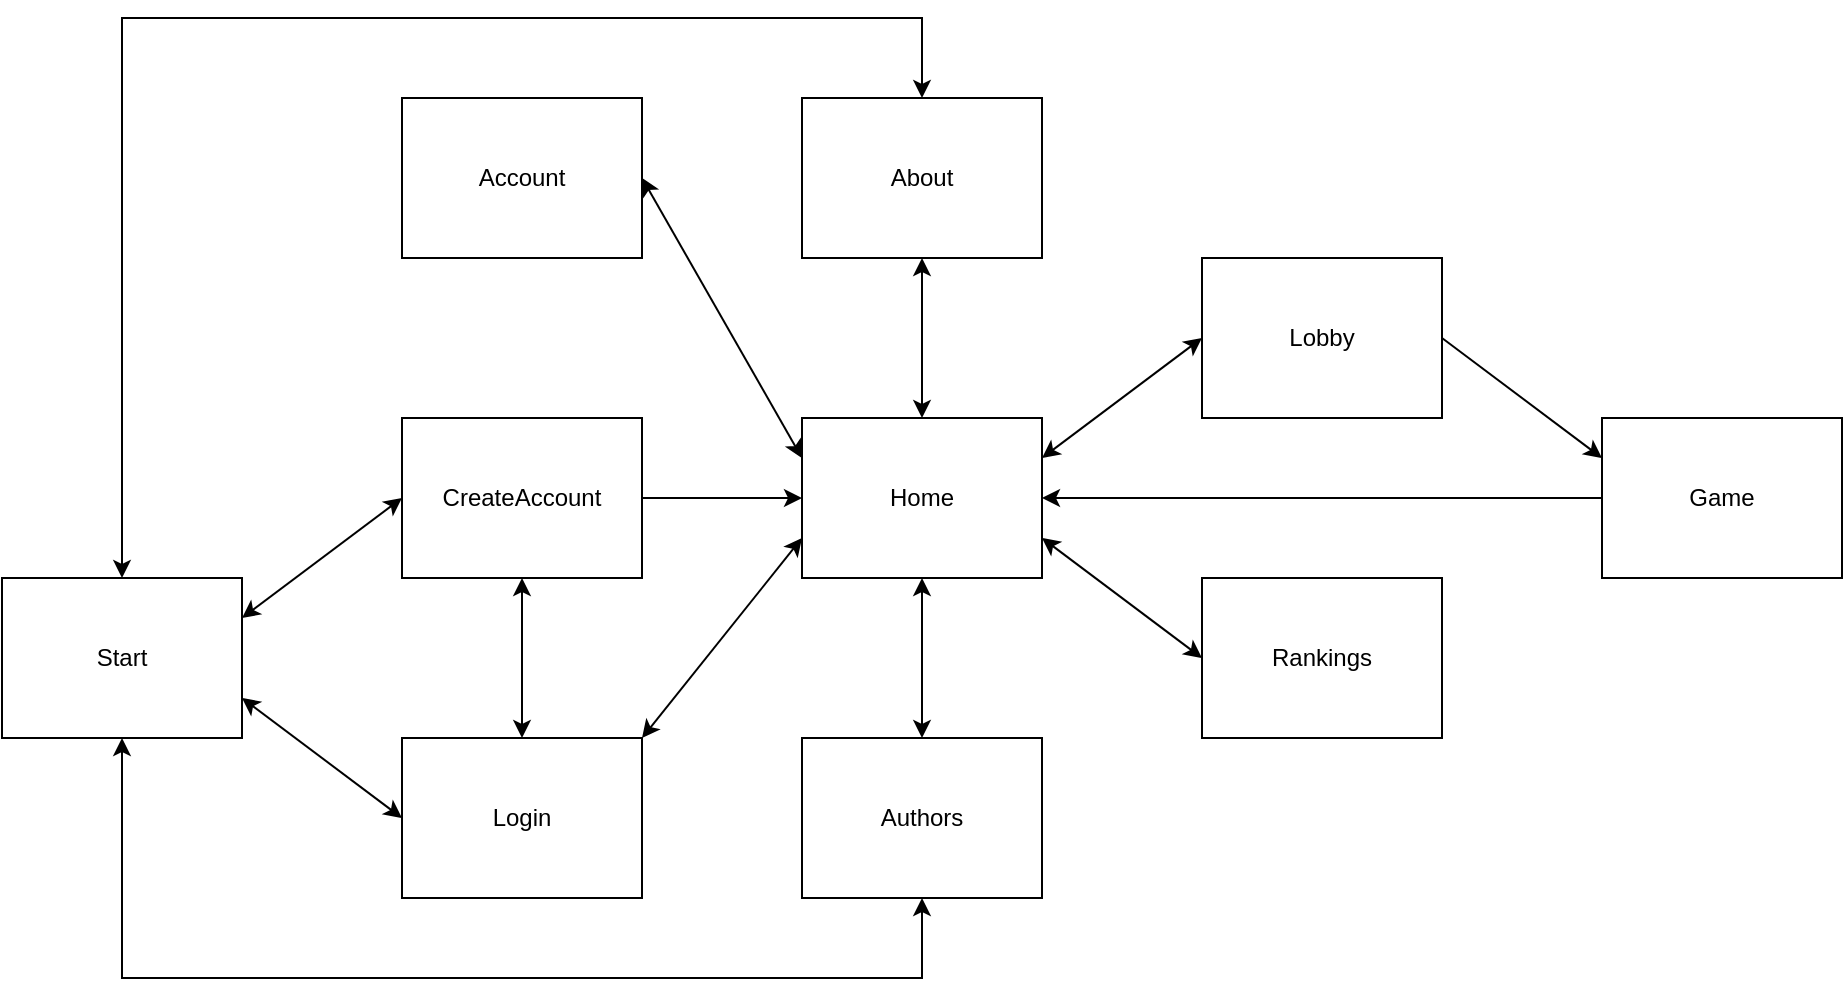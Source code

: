 <mxfile version="22.0.4" type="device">
  <diagram name="Page-1" id="S0Yn9n8QYlELoRgeTOrX">
    <mxGraphModel dx="1050" dy="566" grid="1" gridSize="10" guides="1" tooltips="1" connect="1" arrows="1" fold="1" page="0" pageScale="1" pageWidth="1100" pageHeight="850" math="0" shadow="0">
      <root>
        <mxCell id="0" />
        <mxCell id="1" parent="0" />
        <mxCell id="AnbKV2oYEn-lJLv7nBKk-5" style="edgeStyle=orthogonalEdgeStyle;rounded=0;orthogonalLoop=1;jettySize=auto;html=1;exitX=1;exitY=0.5;exitDx=0;exitDy=0;entryX=0;entryY=0.5;entryDx=0;entryDy=0;" edge="1" parent="1" source="AnbKV2oYEn-lJLv7nBKk-2" target="AnbKV2oYEn-lJLv7nBKk-4">
          <mxGeometry relative="1" as="geometry" />
        </mxCell>
        <mxCell id="AnbKV2oYEn-lJLv7nBKk-2" value="CreateAccount" style="rounded=0;whiteSpace=wrap;html=1;" vertex="1" parent="1">
          <mxGeometry x="200" y="240" width="120" height="80" as="geometry" />
        </mxCell>
        <mxCell id="AnbKV2oYEn-lJLv7nBKk-7" style="edgeStyle=orthogonalEdgeStyle;rounded=0;orthogonalLoop=1;jettySize=auto;html=1;exitX=0.5;exitY=1;exitDx=0;exitDy=0;entryX=0.5;entryY=0;entryDx=0;entryDy=0;startArrow=classic;startFill=1;" edge="1" parent="1" source="AnbKV2oYEn-lJLv7nBKk-4" target="AnbKV2oYEn-lJLv7nBKk-6">
          <mxGeometry relative="1" as="geometry" />
        </mxCell>
        <mxCell id="AnbKV2oYEn-lJLv7nBKk-9" style="edgeStyle=orthogonalEdgeStyle;rounded=0;orthogonalLoop=1;jettySize=auto;html=1;exitX=0.5;exitY=0;exitDx=0;exitDy=0;entryX=0.5;entryY=1;entryDx=0;entryDy=0;startArrow=classic;startFill=1;" edge="1" parent="1" source="AnbKV2oYEn-lJLv7nBKk-4" target="AnbKV2oYEn-lJLv7nBKk-8">
          <mxGeometry relative="1" as="geometry" />
        </mxCell>
        <mxCell id="AnbKV2oYEn-lJLv7nBKk-14" style="rounded=0;orthogonalLoop=1;jettySize=auto;html=1;exitX=1;exitY=0.25;exitDx=0;exitDy=0;entryX=0;entryY=0.5;entryDx=0;entryDy=0;startArrow=classic;startFill=1;" edge="1" parent="1" source="AnbKV2oYEn-lJLv7nBKk-4" target="AnbKV2oYEn-lJLv7nBKk-11">
          <mxGeometry relative="1" as="geometry" />
        </mxCell>
        <mxCell id="AnbKV2oYEn-lJLv7nBKk-15" style="rounded=0;orthogonalLoop=1;jettySize=auto;html=1;exitX=1;exitY=0.75;exitDx=0;exitDy=0;entryX=0;entryY=0.5;entryDx=0;entryDy=0;startArrow=classic;startFill=1;" edge="1" parent="1" source="AnbKV2oYEn-lJLv7nBKk-4" target="AnbKV2oYEn-lJLv7nBKk-13">
          <mxGeometry relative="1" as="geometry" />
        </mxCell>
        <mxCell id="AnbKV2oYEn-lJLv7nBKk-4" value="Home" style="rounded=0;whiteSpace=wrap;html=1;" vertex="1" parent="1">
          <mxGeometry x="400" y="240" width="120" height="80" as="geometry" />
        </mxCell>
        <mxCell id="AnbKV2oYEn-lJLv7nBKk-6" value="Authors" style="rounded=0;whiteSpace=wrap;html=1;" vertex="1" parent="1">
          <mxGeometry x="400" y="400" width="120" height="80" as="geometry" />
        </mxCell>
        <mxCell id="AnbKV2oYEn-lJLv7nBKk-8" value="About" style="rounded=0;whiteSpace=wrap;html=1;" vertex="1" parent="1">
          <mxGeometry x="400" y="80" width="120" height="80" as="geometry" />
        </mxCell>
        <mxCell id="AnbKV2oYEn-lJLv7nBKk-20" style="rounded=0;orthogonalLoop=1;jettySize=auto;html=1;exitX=1;exitY=0.5;exitDx=0;exitDy=0;entryX=0;entryY=0.25;entryDx=0;entryDy=0;" edge="1" parent="1" source="AnbKV2oYEn-lJLv7nBKk-11" target="AnbKV2oYEn-lJLv7nBKk-19">
          <mxGeometry relative="1" as="geometry" />
        </mxCell>
        <mxCell id="AnbKV2oYEn-lJLv7nBKk-11" value="Lobby" style="rounded=0;whiteSpace=wrap;html=1;" vertex="1" parent="1">
          <mxGeometry x="600" y="160" width="120" height="80" as="geometry" />
        </mxCell>
        <mxCell id="AnbKV2oYEn-lJLv7nBKk-13" value="Rankings" style="rounded=0;whiteSpace=wrap;html=1;" vertex="1" parent="1">
          <mxGeometry x="600" y="320" width="120" height="80" as="geometry" />
        </mxCell>
        <mxCell id="AnbKV2oYEn-lJLv7nBKk-17" style="edgeStyle=orthogonalEdgeStyle;rounded=0;orthogonalLoop=1;jettySize=auto;html=1;exitX=0.5;exitY=0;exitDx=0;exitDy=0;entryX=0.5;entryY=1;entryDx=0;entryDy=0;startArrow=classic;startFill=1;" edge="1" parent="1" source="AnbKV2oYEn-lJLv7nBKk-16" target="AnbKV2oYEn-lJLv7nBKk-2">
          <mxGeometry relative="1" as="geometry" />
        </mxCell>
        <mxCell id="AnbKV2oYEn-lJLv7nBKk-18" style="rounded=0;orthogonalLoop=1;jettySize=auto;html=1;exitX=1;exitY=0;exitDx=0;exitDy=0;entryX=0;entryY=0.75;entryDx=0;entryDy=0;startArrow=classic;startFill=1;" edge="1" parent="1" source="AnbKV2oYEn-lJLv7nBKk-16" target="AnbKV2oYEn-lJLv7nBKk-4">
          <mxGeometry relative="1" as="geometry" />
        </mxCell>
        <mxCell id="AnbKV2oYEn-lJLv7nBKk-28" style="rounded=0;orthogonalLoop=1;jettySize=auto;html=1;exitX=0;exitY=0.5;exitDx=0;exitDy=0;entryX=1;entryY=0.75;entryDx=0;entryDy=0;startArrow=classic;startFill=1;" edge="1" parent="1" source="AnbKV2oYEn-lJLv7nBKk-16" target="AnbKV2oYEn-lJLv7nBKk-24">
          <mxGeometry relative="1" as="geometry" />
        </mxCell>
        <mxCell id="AnbKV2oYEn-lJLv7nBKk-16" value="Login" style="rounded=0;whiteSpace=wrap;html=1;" vertex="1" parent="1">
          <mxGeometry x="200" y="400" width="120" height="80" as="geometry" />
        </mxCell>
        <mxCell id="AnbKV2oYEn-lJLv7nBKk-21" style="edgeStyle=orthogonalEdgeStyle;rounded=0;orthogonalLoop=1;jettySize=auto;html=1;exitX=0;exitY=0.5;exitDx=0;exitDy=0;entryX=1;entryY=0.5;entryDx=0;entryDy=0;" edge="1" parent="1" source="AnbKV2oYEn-lJLv7nBKk-19" target="AnbKV2oYEn-lJLv7nBKk-4">
          <mxGeometry relative="1" as="geometry" />
        </mxCell>
        <mxCell id="AnbKV2oYEn-lJLv7nBKk-19" value="Game" style="rounded=0;whiteSpace=wrap;html=1;" vertex="1" parent="1">
          <mxGeometry x="800" y="240" width="120" height="80" as="geometry" />
        </mxCell>
        <mxCell id="AnbKV2oYEn-lJLv7nBKk-23" style="rounded=0;orthogonalLoop=1;jettySize=auto;html=1;exitX=1;exitY=0.5;exitDx=0;exitDy=0;entryX=0;entryY=0.25;entryDx=0;entryDy=0;startArrow=classic;startFill=1;" edge="1" parent="1" source="AnbKV2oYEn-lJLv7nBKk-22" target="AnbKV2oYEn-lJLv7nBKk-4">
          <mxGeometry relative="1" as="geometry" />
        </mxCell>
        <mxCell id="AnbKV2oYEn-lJLv7nBKk-22" value="Account" style="rounded=0;whiteSpace=wrap;html=1;" vertex="1" parent="1">
          <mxGeometry x="200" y="80" width="120" height="80" as="geometry" />
        </mxCell>
        <mxCell id="AnbKV2oYEn-lJLv7nBKk-27" style="rounded=0;orthogonalLoop=1;jettySize=auto;html=1;exitX=1;exitY=0.25;exitDx=0;exitDy=0;entryX=0;entryY=0.5;entryDx=0;entryDy=0;startArrow=classic;startFill=1;" edge="1" parent="1" source="AnbKV2oYEn-lJLv7nBKk-24" target="AnbKV2oYEn-lJLv7nBKk-2">
          <mxGeometry relative="1" as="geometry" />
        </mxCell>
        <mxCell id="AnbKV2oYEn-lJLv7nBKk-29" style="edgeStyle=orthogonalEdgeStyle;rounded=0;orthogonalLoop=1;jettySize=auto;html=1;exitX=0.5;exitY=0;exitDx=0;exitDy=0;entryX=0.5;entryY=0;entryDx=0;entryDy=0;startArrow=classic;startFill=1;" edge="1" parent="1" source="AnbKV2oYEn-lJLv7nBKk-24" target="AnbKV2oYEn-lJLv7nBKk-8">
          <mxGeometry relative="1" as="geometry">
            <Array as="points">
              <mxPoint x="60" y="40" />
              <mxPoint x="460" y="40" />
            </Array>
          </mxGeometry>
        </mxCell>
        <mxCell id="AnbKV2oYEn-lJLv7nBKk-30" style="edgeStyle=orthogonalEdgeStyle;rounded=0;orthogonalLoop=1;jettySize=auto;html=1;exitX=0.5;exitY=1;exitDx=0;exitDy=0;entryX=0.5;entryY=1;entryDx=0;entryDy=0;startArrow=classic;startFill=1;" edge="1" parent="1" source="AnbKV2oYEn-lJLv7nBKk-24" target="AnbKV2oYEn-lJLv7nBKk-6">
          <mxGeometry relative="1" as="geometry">
            <Array as="points">
              <mxPoint x="60" y="520" />
              <mxPoint x="460" y="520" />
            </Array>
          </mxGeometry>
        </mxCell>
        <mxCell id="AnbKV2oYEn-lJLv7nBKk-24" value="Start" style="rounded=0;whiteSpace=wrap;html=1;" vertex="1" parent="1">
          <mxGeometry y="320" width="120" height="80" as="geometry" />
        </mxCell>
      </root>
    </mxGraphModel>
  </diagram>
</mxfile>
